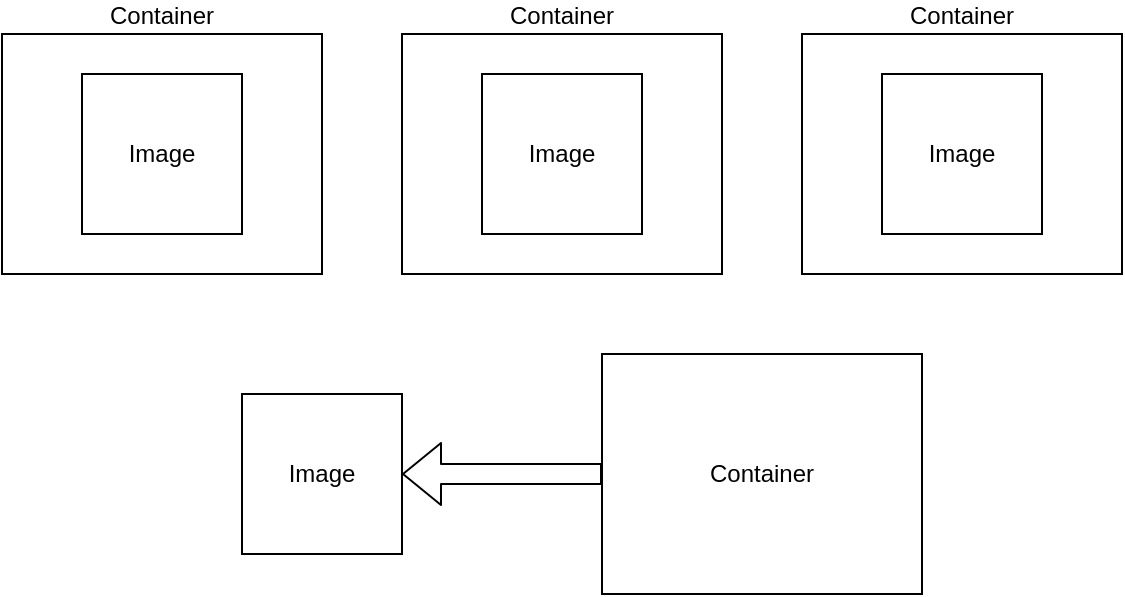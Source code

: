 <mxfile>
    <diagram id="2b_7VTNV8yJdHPreMBgP" name="Page-1">
        <mxGraphModel dx="786" dy="530" grid="1" gridSize="10" guides="1" tooltips="1" connect="1" arrows="1" fold="1" page="1" pageScale="1" pageWidth="827" pageHeight="1169" math="0" shadow="0">
            <root>
                <mxCell id="0"/>
                <mxCell id="1" parent="0"/>
                <mxCell id="3" value="&lt;span&gt;Container&lt;/span&gt;" style="rounded=0;whiteSpace=wrap;html=1;fillColor=default;labelPosition=center;verticalLabelPosition=top;align=center;verticalAlign=bottom;" vertex="1" parent="1">
                    <mxGeometry x="80" y="360" width="160" height="120" as="geometry"/>
                </mxCell>
                <mxCell id="4" value="&lt;div&gt;Image&lt;br&gt;&lt;/div&gt;" style="whiteSpace=wrap;html=1;aspect=fixed;" vertex="1" parent="1">
                    <mxGeometry x="120" y="380" width="80" height="80" as="geometry"/>
                </mxCell>
                <mxCell id="6" value="&lt;span&gt;Container&lt;/span&gt;" style="rounded=0;whiteSpace=wrap;html=1;labelPosition=center;verticalLabelPosition=top;align=center;verticalAlign=bottom;" vertex="1" parent="1">
                    <mxGeometry x="280" y="360" width="160" height="120" as="geometry"/>
                </mxCell>
                <mxCell id="7" value="&lt;span&gt;Image&lt;/span&gt;" style="whiteSpace=wrap;html=1;aspect=fixed;" vertex="1" parent="1">
                    <mxGeometry x="320" y="380" width="80" height="80" as="geometry"/>
                </mxCell>
                <mxCell id="8" value="&lt;span&gt;Container&lt;/span&gt;" style="rounded=0;whiteSpace=wrap;html=1;labelPosition=center;verticalLabelPosition=top;align=center;verticalAlign=bottom;" vertex="1" parent="1">
                    <mxGeometry x="480" y="360" width="160" height="120" as="geometry"/>
                </mxCell>
                <mxCell id="9" value="&lt;span&gt;Image&lt;/span&gt;" style="whiteSpace=wrap;html=1;aspect=fixed;" vertex="1" parent="1">
                    <mxGeometry x="520" y="380" width="80" height="80" as="geometry"/>
                </mxCell>
                <mxCell id="12" value="Container" style="rounded=0;whiteSpace=wrap;html=1;" vertex="1" parent="1">
                    <mxGeometry x="380" y="520" width="160" height="120" as="geometry"/>
                </mxCell>
                <mxCell id="13" value="Image" style="whiteSpace=wrap;html=1;aspect=fixed;" vertex="1" parent="1">
                    <mxGeometry x="200" y="540" width="80" height="80" as="geometry"/>
                </mxCell>
                <mxCell id="15" value="" style="shape=flexArrow;endArrow=classic;html=1;exitX=0;exitY=0.5;exitDx=0;exitDy=0;" edge="1" parent="1" source="12" target="13">
                    <mxGeometry width="50" height="50" relative="1" as="geometry">
                        <mxPoint x="290" y="500" as="sourcePoint"/>
                        <mxPoint x="340" y="450" as="targetPoint"/>
                    </mxGeometry>
                </mxCell>
            </root>
        </mxGraphModel>
    </diagram>
</mxfile>